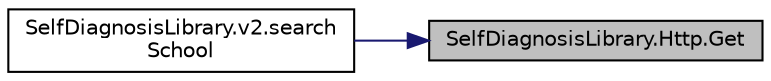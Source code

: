 digraph "SelfDiagnosisLibrary.Http.Get"
{
 // LATEX_PDF_SIZE
  edge [fontname="Helvetica",fontsize="10",labelfontname="Helvetica",labelfontsize="10"];
  node [fontname="Helvetica",fontsize="10",shape=record];
  rankdir="RL";
  Node1 [label="SelfDiagnosisLibrary.Http.Get",height=0.2,width=0.4,color="black", fillcolor="grey75", style="filled", fontcolor="black",tooltip=" "];
  Node1 -> Node2 [dir="back",color="midnightblue",fontsize="10",style="solid",fontname="Helvetica"];
  Node2 [label="SelfDiagnosisLibrary.v2.search\lSchool",height=0.2,width=0.4,color="black", fillcolor="white", style="filled",URL="$class_self_diagnosis_library_1_1v2.html#a9108b62ea825086c3942053653367d5c",tooltip=" "];
}
